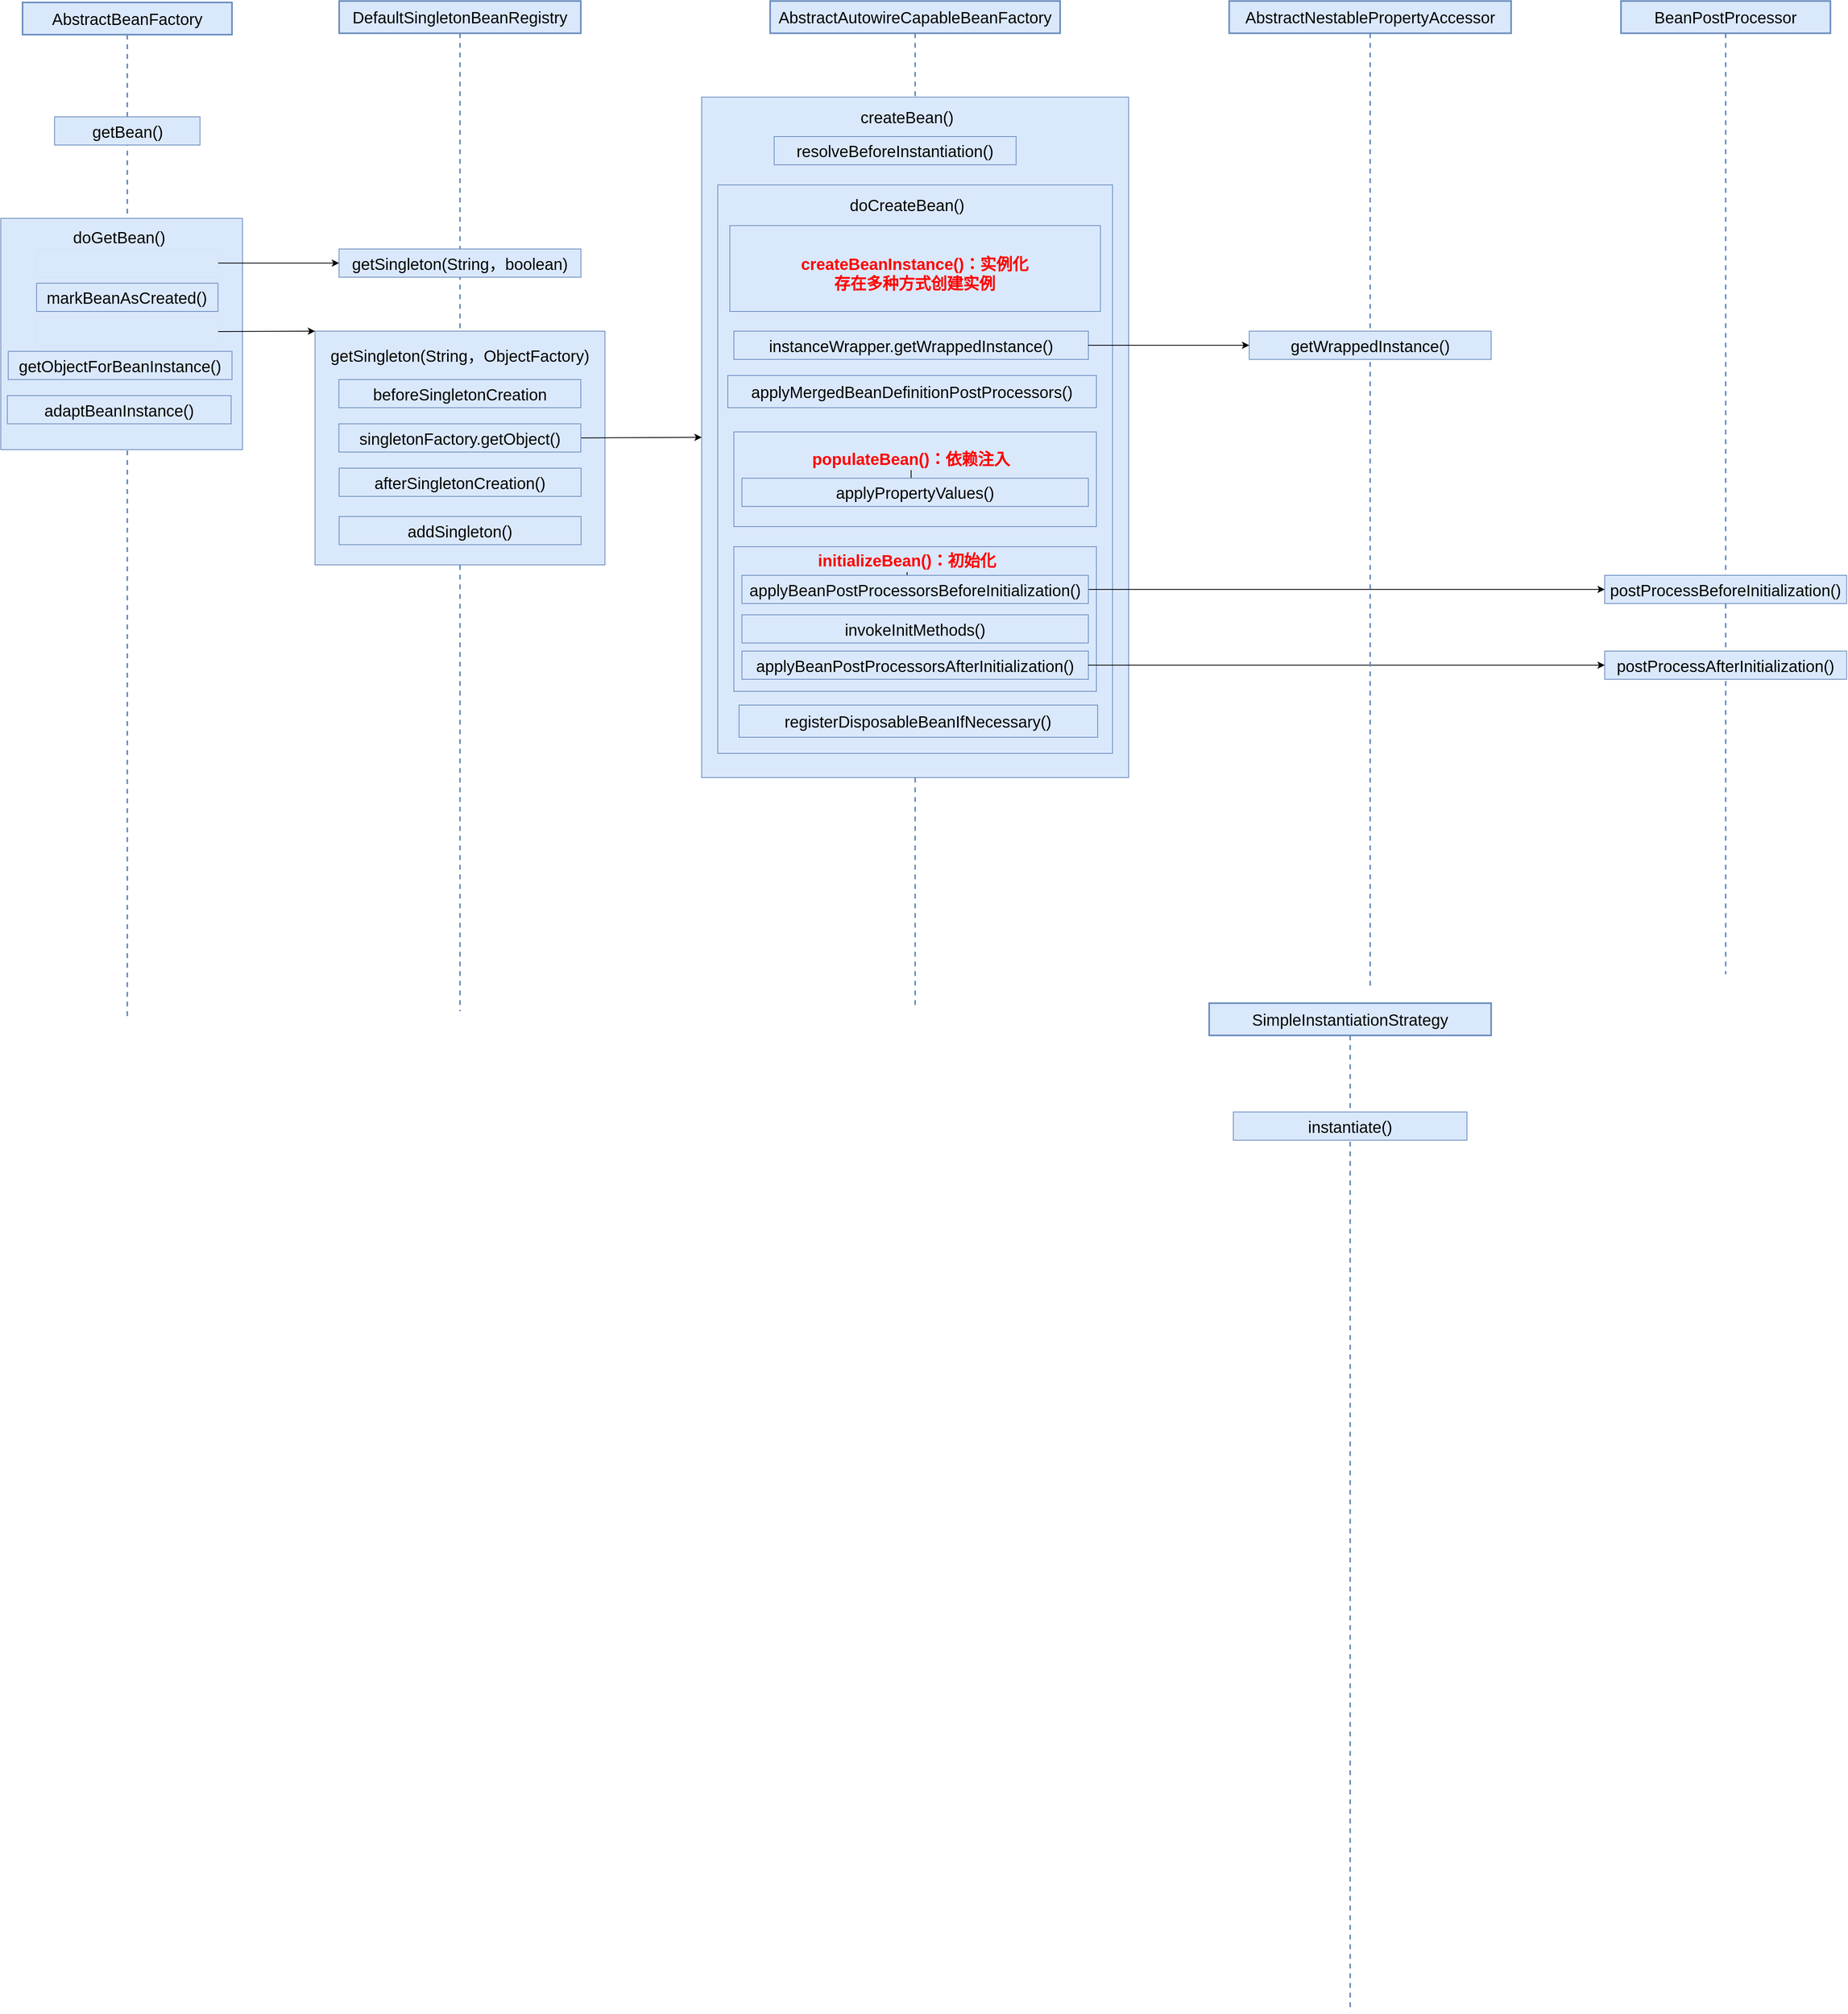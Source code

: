 <mxfile version="28.1.2">
  <diagram name="第 1 页" id="A2wYnKDMZFF023bxGnZ8">
    <mxGraphModel dx="1426" dy="822" grid="1" gridSize="10" guides="1" tooltips="1" connect="1" arrows="1" fold="1" page="1" pageScale="1" pageWidth="827" pageHeight="1169" math="0" shadow="0">
      <root>
        <mxCell id="0" />
        <mxCell id="1" parent="0" />
        <mxCell id="qlxX7Fygw9MmZmLqK2NQ-1" value="AbstractBeanFactory" style="shape=umlLifeline;perimeter=lifelinePerimeter;whiteSpace=wrap;html=1;container=1;dropTarget=0;collapsible=0;recursiveResize=0;outlineConnect=0;portConstraint=eastwest;newEdgeStyle={&quot;curved&quot;:0,&quot;rounded&quot;:0};fontSize=20;fillColor=#dae8fc;strokeColor=#6c8ebf;strokeWidth=2;" parent="1" vertex="1">
          <mxGeometry x="217" y="168" width="260" height="1262" as="geometry" />
        </mxCell>
        <mxCell id="tHCy42ypWK_uThyhraDl-1" value="getBean()" style="html=1;whiteSpace=wrap;fontSize=20;fillColor=#dae8fc;strokeColor=#6c8ebf;" parent="1" vertex="1">
          <mxGeometry x="256.68" y="310" width="180.63" height="35" as="geometry" />
        </mxCell>
        <mxCell id="tHCy42ypWK_uThyhraDl-2" value="" style="html=1;whiteSpace=wrap;fontSize=20;fillColor=#dae8fc;strokeColor=#6c8ebf;" parent="1" vertex="1">
          <mxGeometry x="190" y="436" width="300" height="287" as="geometry" />
        </mxCell>
        <mxCell id="tHCy42ypWK_uThyhraDl-4" value="DefaultSingletonBeanRegistry" style="shape=umlLifeline;perimeter=lifelinePerimeter;whiteSpace=wrap;html=1;container=1;dropTarget=0;collapsible=0;recursiveResize=0;outlineConnect=0;portConstraint=eastwest;newEdgeStyle={&quot;curved&quot;:0,&quot;rounded&quot;:0};fontSize=20;fillColor=#dae8fc;strokeColor=#6c8ebf;strokeWidth=2;" parent="1" vertex="1">
          <mxGeometry x="610" y="166.25" width="300" height="1253.75" as="geometry" />
        </mxCell>
        <mxCell id="tHCy42ypWK_uThyhraDl-6" value="getSingleton(String，boolean)" style="html=1;whiteSpace=wrap;fontSize=20;fillColor=#dae8fc;strokeColor=#6c8ebf;" parent="1" vertex="1">
          <mxGeometry x="609.84" y="474" width="300.32" height="35" as="geometry" />
        </mxCell>
        <mxCell id="tHCy42ypWK_uThyhraDl-9" value="" style="endArrow=classic;html=1;rounded=0;exitX=1;exitY=0.5;exitDx=0;exitDy=0;entryX=0;entryY=0.5;entryDx=0;entryDy=0;" parent="1" source="tHCy42ypWK_uThyhraDl-28" target="tHCy42ypWK_uThyhraDl-6" edge="1">
          <mxGeometry width="50" height="50" relative="1" as="geometry">
            <mxPoint x="520" y="636" as="sourcePoint" />
            <mxPoint x="570" y="586" as="targetPoint" />
          </mxGeometry>
        </mxCell>
        <mxCell id="tHCy42ypWK_uThyhraDl-10" value="markBeanAsCreated()" style="html=1;whiteSpace=wrap;fontSize=20;fillColor=#dae8fc;strokeColor=#6c8ebf;" parent="1" vertex="1">
          <mxGeometry x="234.41" y="516.5" width="225.17" height="35" as="geometry" />
        </mxCell>
        <mxCell id="tHCy42ypWK_uThyhraDl-15" value="&lt;span style=&quot;font-size: 20px;&quot;&gt;doGetBean()&lt;/span&gt;" style="text;html=1;align=center;verticalAlign=middle;whiteSpace=wrap;rounded=0;" parent="1" vertex="1">
          <mxGeometry x="277" y="434" width="120" height="50" as="geometry" />
        </mxCell>
        <mxCell id="tHCy42ypWK_uThyhraDl-16" value="" style="html=1;whiteSpace=wrap;fontSize=20;fillColor=#dae8fc;strokeColor=#6c8ebf;" parent="1" vertex="1">
          <mxGeometry x="580.08" y="576" width="359.84" height="290" as="geometry" />
        </mxCell>
        <mxCell id="tHCy42ypWK_uThyhraDl-17" value="" style="endArrow=classic;html=1;rounded=0;exitX=1;exitY=0.5;exitDx=0;exitDy=0;entryX=0;entryY=0;entryDx=0;entryDy=0;" parent="1" source="tHCy42ypWK_uThyhraDl-26" target="tHCy42ypWK_uThyhraDl-16" edge="1">
          <mxGeometry width="50" height="50" relative="1" as="geometry">
            <mxPoint x="530" y="666" as="sourcePoint" />
            <mxPoint x="605" y="666" as="targetPoint" />
          </mxGeometry>
        </mxCell>
        <mxCell id="tHCy42ypWK_uThyhraDl-19" value="&lt;span style=&quot;font-size: 20px;&quot;&gt;getSingleton(String，ObjectFactory)&lt;/span&gt;" style="text;html=1;align=center;verticalAlign=middle;whiteSpace=wrap;rounded=0;" parent="1" vertex="1">
          <mxGeometry x="579.84" y="586" width="360" height="40" as="geometry" />
        </mxCell>
        <mxCell id="tHCy42ypWK_uThyhraDl-20" value="beforeSingletonCreation" style="html=1;whiteSpace=wrap;fontSize=20;fillColor=#dae8fc;strokeColor=#6c8ebf;" parent="1" vertex="1">
          <mxGeometry x="609.68" y="636" width="300.32" height="35" as="geometry" />
        </mxCell>
        <mxCell id="tHCy42ypWK_uThyhraDl-21" value="AbstractAutowireCapableBeanFactory" style="shape=umlLifeline;perimeter=lifelinePerimeter;whiteSpace=wrap;html=1;container=1;dropTarget=0;collapsible=0;recursiveResize=0;outlineConnect=0;portConstraint=eastwest;newEdgeStyle={&quot;curved&quot;:0,&quot;rounded&quot;:0};fontSize=20;fillColor=#dae8fc;strokeColor=#6c8ebf;strokeWidth=2;" parent="1" vertex="1">
          <mxGeometry x="1145" y="166.25" width="360" height="1250" as="geometry" />
        </mxCell>
        <mxCell id="tHCy42ypWK_uThyhraDl-22" value="" style="html=1;whiteSpace=wrap;fontSize=20;fillColor=#dae8fc;strokeColor=#6c8ebf;" parent="1" vertex="1">
          <mxGeometry x="1060" y="285.5" width="530" height="844.5" as="geometry" />
        </mxCell>
        <mxCell id="tHCy42ypWK_uThyhraDl-23" value="" style="endArrow=classic;html=1;rounded=0;exitX=1;exitY=0.5;exitDx=0;exitDy=0;entryX=0;entryY=0.5;entryDx=0;entryDy=0;" parent="1" source="tHCy42ypWK_uThyhraDl-24" target="tHCy42ypWK_uThyhraDl-22" edge="1">
          <mxGeometry width="50" height="50" relative="1" as="geometry">
            <mxPoint x="1000" y="774" as="sourcePoint" />
            <mxPoint x="1010" y="635" as="targetPoint" />
          </mxGeometry>
        </mxCell>
        <mxCell id="tHCy42ypWK_uThyhraDl-24" value="singletonFactory.getObject()" style="html=1;whiteSpace=wrap;fontSize=20;fillColor=#dae8fc;strokeColor=#6c8ebf;strokeWidth=1;" parent="1" vertex="1">
          <mxGeometry x="609.68" y="691" width="300.32" height="35" as="geometry" />
        </mxCell>
        <mxCell id="tHCy42ypWK_uThyhraDl-25" value="afterSingletonCreation()" style="html=1;whiteSpace=wrap;fontSize=20;fillColor=#dae8fc;strokeColor=#6c8ebf;" parent="1" vertex="1">
          <mxGeometry x="610" y="746" width="300.32" height="35" as="geometry" />
        </mxCell>
        <mxCell id="tHCy42ypWK_uThyhraDl-26" value="" style="html=1;whiteSpace=wrap;fontSize=20;fillColor=#dae8fc;strokeColor=#6c8ebf;strokeWidth=0;" parent="1" vertex="1">
          <mxGeometry x="234.41" y="559" width="225.17" height="35" as="geometry" />
        </mxCell>
        <mxCell id="tHCy42ypWK_uThyhraDl-27" value="getObjectForBeanInstance()" style="html=1;whiteSpace=wrap;fontSize=20;fillColor=#dae8fc;strokeColor=#6c8ebf;" parent="1" vertex="1">
          <mxGeometry x="199.21" y="601" width="277.79" height="35" as="geometry" />
        </mxCell>
        <mxCell id="tHCy42ypWK_uThyhraDl-28" value="" style="html=1;whiteSpace=wrap;fontSize=20;fillColor=#dae8fc;strokeColor=#6c8ebf;strokeWidth=0;" parent="1" vertex="1">
          <mxGeometry x="234.41" y="474" width="225.17" height="35" as="geometry" />
        </mxCell>
        <mxCell id="tHCy42ypWK_uThyhraDl-29" value="addSingleton()" style="html=1;whiteSpace=wrap;fontSize=20;fillColor=#dae8fc;strokeColor=#6c8ebf;" parent="1" vertex="1">
          <mxGeometry x="610" y="806" width="300.32" height="35" as="geometry" />
        </mxCell>
        <mxCell id="tHCy42ypWK_uThyhraDl-32" value="&lt;span style=&quot;font-size: 20px;&quot;&gt;createBean()&lt;/span&gt;" style="text;html=1;align=center;verticalAlign=middle;whiteSpace=wrap;rounded=0;" parent="1" vertex="1">
          <mxGeometry x="1240" y="294.5" width="150" height="30" as="geometry" />
        </mxCell>
        <mxCell id="tHCy42ypWK_uThyhraDl-33" value="resolveBeforeInstantiation()" style="html=1;whiteSpace=wrap;fontSize=20;fillColor=#dae8fc;strokeColor=#6c8ebf;" parent="1" vertex="1">
          <mxGeometry x="1150" y="334.5" width="300.32" height="35" as="geometry" />
        </mxCell>
        <mxCell id="tHCy42ypWK_uThyhraDl-36" value="" style="html=1;whiteSpace=wrap;fontSize=20;fillColor=#dae8fc;strokeColor=#6c8ebf;" parent="1" vertex="1">
          <mxGeometry x="1080" y="394.5" width="490" height="705.5" as="geometry" />
        </mxCell>
        <mxCell id="tHCy42ypWK_uThyhraDl-37" value="&lt;span style=&quot;font-size: 20px;&quot;&gt;doCreateBean()&lt;/span&gt;" style="text;html=1;align=center;verticalAlign=middle;whiteSpace=wrap;rounded=0;" parent="1" vertex="1">
          <mxGeometry x="1240" y="403.5" width="150" height="30" as="geometry" />
        </mxCell>
        <mxCell id="tHCy42ypWK_uThyhraDl-38" value="" style="html=1;whiteSpace=wrap;fontSize=20;fillColor=#dae8fc;strokeColor=#6c8ebf;" parent="1" vertex="1">
          <mxGeometry x="1095" y="445" width="460" height="106.5" as="geometry" />
        </mxCell>
        <mxCell id="tHCy42ypWK_uThyhraDl-39" value="applyMergedBeanDefinitionPostProcessors()" style="html=1;whiteSpace=wrap;fontSize=20;fillColor=#dae8fc;strokeColor=#6c8ebf;" parent="1" vertex="1">
          <mxGeometry x="1092.42" y="631" width="457.58" height="40" as="geometry" />
        </mxCell>
        <mxCell id="tHCy42ypWK_uThyhraDl-40" value="" style="html=1;whiteSpace=wrap;fontSize=20;fillColor=#dae8fc;strokeColor=#6c8ebf;" parent="1" vertex="1">
          <mxGeometry x="1100" y="701" width="450" height="117.5" as="geometry" />
        </mxCell>
        <mxCell id="tHCy42ypWK_uThyhraDl-41" value="" style="html=1;whiteSpace=wrap;fontSize=20;fillColor=#dae8fc;strokeColor=#6c8ebf;" parent="1" vertex="1">
          <mxGeometry x="1100" y="843.5" width="450" height="179.5" as="geometry" />
        </mxCell>
        <mxCell id="tHCy42ypWK_uThyhraDl-42" value="registerDisposableBeanIfNecessary()" style="html=1;whiteSpace=wrap;fontSize=20;fillColor=#dae8fc;strokeColor=#6c8ebf;" parent="1" vertex="1">
          <mxGeometry x="1106.42" y="1040" width="445.16" height="40" as="geometry" />
        </mxCell>
        <mxCell id="tHCy42ypWK_uThyhraDl-67" value="" style="edgeStyle=orthogonalEdgeStyle;rounded=0;orthogonalLoop=1;jettySize=auto;html=1;" parent="1" source="tHCy42ypWK_uThyhraDl-43" target="tHCy42ypWK_uThyhraDl-44" edge="1">
          <mxGeometry relative="1" as="geometry" />
        </mxCell>
        <mxCell id="tHCy42ypWK_uThyhraDl-43" value="&lt;span style=&quot;font-size: 20px;&quot;&gt;populateBean()：依赖注入&lt;/span&gt;" style="text;html=1;align=center;verticalAlign=middle;whiteSpace=wrap;rounded=0;fontColor=#FF0000;fontStyle=1" parent="1" vertex="1">
          <mxGeometry x="1180" y="718.5" width="280" height="30" as="geometry" />
        </mxCell>
        <mxCell id="tHCy42ypWK_uThyhraDl-44" value="applyPropertyValues()" style="html=1;whiteSpace=wrap;fontSize=20;fillColor=#dae8fc;strokeColor=#6c8ebf;" parent="1" vertex="1">
          <mxGeometry x="1110" y="758.5" width="430" height="35" as="geometry" />
        </mxCell>
        <mxCell id="tHCy42ypWK_uThyhraDl-45" value="adaptBeanInstance()" style="html=1;whiteSpace=wrap;fontSize=20;fillColor=#dae8fc;strokeColor=#6c8ebf;" parent="1" vertex="1">
          <mxGeometry x="198.1" y="656" width="277.79" height="35" as="geometry" />
        </mxCell>
        <mxCell id="tHCy42ypWK_uThyhraDl-46" value="BeanPostProcessor" style="shape=umlLifeline;perimeter=lifelinePerimeter;whiteSpace=wrap;html=1;container=1;dropTarget=0;collapsible=0;recursiveResize=0;outlineConnect=0;portConstraint=eastwest;newEdgeStyle={&quot;curved&quot;:0,&quot;rounded&quot;:0};fontSize=20;fillColor=#dae8fc;strokeColor=#6c8ebf;strokeWidth=2;" parent="1" vertex="1">
          <mxGeometry x="2201.16" y="166.25" width="260" height="1207.87" as="geometry" />
        </mxCell>
        <mxCell id="tHCy42ypWK_uThyhraDl-47" value="postProcessBeforeInitialization()" style="html=1;whiteSpace=wrap;fontSize=20;fillColor=#dae8fc;strokeColor=#6c8ebf;" parent="1" vertex="1">
          <mxGeometry x="2181" y="879" width="300.32" height="35" as="geometry" />
        </mxCell>
        <mxCell id="tHCy42ypWK_uThyhraDl-48" value="" style="endArrow=classic;html=1;rounded=0;exitX=1;exitY=0.5;exitDx=0;exitDy=0;entryX=0;entryY=0.5;entryDx=0;entryDy=0;" parent="1" source="tHCy42ypWK_uThyhraDl-51" target="tHCy42ypWK_uThyhraDl-47" edge="1">
          <mxGeometry width="50" height="50" relative="1" as="geometry">
            <mxPoint x="1750" y="790" as="sourcePoint" />
            <mxPoint x="1800" y="740" as="targetPoint" />
          </mxGeometry>
        </mxCell>
        <mxCell id="tHCy42ypWK_uThyhraDl-68" value="" style="edgeStyle=orthogonalEdgeStyle;rounded=0;orthogonalLoop=1;jettySize=auto;html=1;" parent="1" source="tHCy42ypWK_uThyhraDl-50" target="tHCy42ypWK_uThyhraDl-51" edge="1">
          <mxGeometry relative="1" as="geometry" />
        </mxCell>
        <mxCell id="tHCy42ypWK_uThyhraDl-50" value="&lt;span style=&quot;font-size: 20px;&quot;&gt;initializeBean()：初始化&lt;/span&gt;" style="text;html=1;align=center;verticalAlign=middle;whiteSpace=wrap;rounded=0;fontColor=#FF0000;fontStyle=1" parent="1" vertex="1">
          <mxGeometry x="1160" y="845" width="310" height="30" as="geometry" />
        </mxCell>
        <mxCell id="tHCy42ypWK_uThyhraDl-51" value="applyBeanPostProcessorsBeforeInitialization()" style="html=1;whiteSpace=wrap;fontSize=20;fillColor=#dae8fc;strokeColor=#6c8ebf;" parent="1" vertex="1">
          <mxGeometry x="1110" y="879" width="430" height="35" as="geometry" />
        </mxCell>
        <mxCell id="tHCy42ypWK_uThyhraDl-52" value="applyBeanPostProcessorsAfterInitialization()" style="html=1;whiteSpace=wrap;fontSize=20;fillColor=#dae8fc;strokeColor=#6c8ebf;" parent="1" vertex="1">
          <mxGeometry x="1110" y="973" width="430" height="35" as="geometry" />
        </mxCell>
        <mxCell id="tHCy42ypWK_uThyhraDl-53" value="invokeInitMethods()" style="html=1;whiteSpace=wrap;fontSize=20;fillColor=#dae8fc;strokeColor=#6c8ebf;" parent="1" vertex="1">
          <mxGeometry x="1110" y="928" width="430" height="35" as="geometry" />
        </mxCell>
        <mxCell id="tHCy42ypWK_uThyhraDl-54" value="postProcessAfterInitialization()" style="html=1;whiteSpace=wrap;fontSize=20;fillColor=#dae8fc;strokeColor=#6c8ebf;" parent="1" vertex="1">
          <mxGeometry x="2181" y="973" width="300.32" height="35" as="geometry" />
        </mxCell>
        <mxCell id="tHCy42ypWK_uThyhraDl-55" value="" style="endArrow=classic;html=1;rounded=0;exitX=1;exitY=0.5;exitDx=0;exitDy=0;entryX=0;entryY=0.5;entryDx=0;entryDy=0;" parent="1" source="tHCy42ypWK_uThyhraDl-52" target="tHCy42ypWK_uThyhraDl-54" edge="1">
          <mxGeometry width="50" height="50" relative="1" as="geometry">
            <mxPoint x="1670" y="760" as="sourcePoint" />
            <mxPoint x="1860" y="760" as="targetPoint" />
          </mxGeometry>
        </mxCell>
        <mxCell id="tHCy42ypWK_uThyhraDl-56" value="AbstractNestablePropertyAccessor" style="shape=umlLifeline;perimeter=lifelinePerimeter;whiteSpace=wrap;html=1;container=1;dropTarget=0;collapsible=0;recursiveResize=0;outlineConnect=0;portConstraint=eastwest;newEdgeStyle={&quot;curved&quot;:0,&quot;rounded&quot;:0};fontSize=20;fillColor=#dae8fc;strokeColor=#6c8ebf;strokeWidth=2;" parent="1" vertex="1">
          <mxGeometry x="1714.84" y="166.25" width="350" height="1222.25" as="geometry" />
        </mxCell>
        <mxCell id="tHCy42ypWK_uThyhraDl-57" value="getWrappedInstance()" style="html=1;whiteSpace=wrap;fontSize=20;fillColor=#dae8fc;strokeColor=#6c8ebf;" parent="1" vertex="1">
          <mxGeometry x="1739.68" y="576" width="300.32" height="35" as="geometry" />
        </mxCell>
        <mxCell id="tHCy42ypWK_uThyhraDl-58" value="instanceWrapper.getWrappedInstance()" style="html=1;whiteSpace=wrap;fontSize=20;fillColor=#dae8fc;strokeColor=#6c8ebf;strokeWidth=1;" parent="1" vertex="1">
          <mxGeometry x="1100" y="576" width="440" height="35" as="geometry" />
        </mxCell>
        <mxCell id="tHCy42ypWK_uThyhraDl-59" value="" style="endArrow=classic;html=1;rounded=0;exitX=1;exitY=0.5;exitDx=0;exitDy=0;entryX=0;entryY=0.5;entryDx=0;entryDy=0;" parent="1" source="tHCy42ypWK_uThyhraDl-58" target="tHCy42ypWK_uThyhraDl-57" edge="1">
          <mxGeometry width="50" height="50" relative="1" as="geometry">
            <mxPoint x="1670" y="590" as="sourcePoint" />
            <mxPoint x="1720" y="540" as="targetPoint" />
          </mxGeometry>
        </mxCell>
        <mxCell id="tHCy42ypWK_uThyhraDl-60" value="&lt;span style=&quot;font-size: 20px;&quot;&gt;&lt;span&gt;createBeanInstance()：实例化&lt;/span&gt;&lt;/span&gt;&lt;div&gt;&lt;span style=&quot;font-size: 20px;&quot;&gt;存在多种方式创建实例&lt;/span&gt;&lt;/div&gt;" style="text;html=1;align=center;verticalAlign=middle;whiteSpace=wrap;rounded=0;fontColor=#FF0000;fontStyle=1" parent="1" vertex="1">
          <mxGeometry x="1109.38" y="455.5" width="430.62" height="96" as="geometry" />
        </mxCell>
        <mxCell id="tHCy42ypWK_uThyhraDl-64" value="SimpleInstantiationStrategy" style="shape=umlLifeline;perimeter=lifelinePerimeter;whiteSpace=wrap;html=1;container=1;dropTarget=0;collapsible=0;recursiveResize=0;outlineConnect=0;portConstraint=eastwest;newEdgeStyle={&quot;curved&quot;:0,&quot;rounded&quot;:0};fontSize=20;fillColor=#dae8fc;strokeColor=#6c8ebf;strokeWidth=2;" parent="1" vertex="1">
          <mxGeometry x="1690" y="1410" width="350" height="1252.25" as="geometry" />
        </mxCell>
        <mxCell id="tHCy42ypWK_uThyhraDl-65" value="instantiate()" style="html=1;whiteSpace=wrap;fontSize=20;fillColor=#dae8fc;strokeColor=#6c8ebf;" parent="1" vertex="1">
          <mxGeometry x="1720" y="1545" width="290" height="35" as="geometry" />
        </mxCell>
      </root>
    </mxGraphModel>
  </diagram>
</mxfile>
